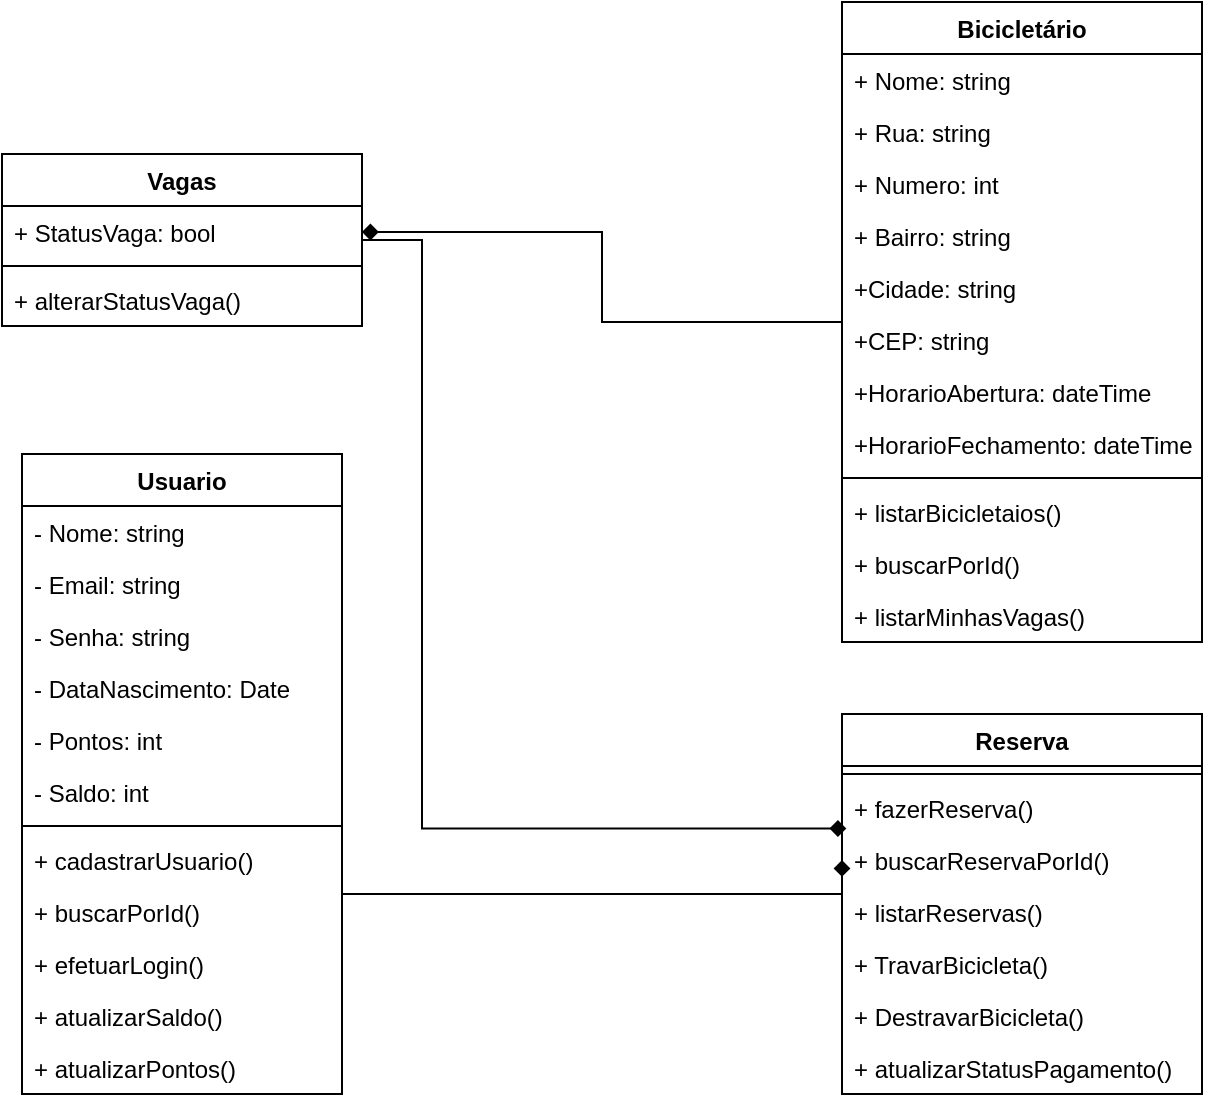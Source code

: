 <mxfile version="17.0.0" type="device"><diagram id="NRAW3q39oXYaArnGuGXo" name="Page-1"><mxGraphModel dx="1038" dy="579" grid="1" gridSize="10" guides="1" tooltips="1" connect="1" arrows="1" fold="1" page="1" pageScale="1" pageWidth="827" pageHeight="1169" math="0" shadow="0"><root><mxCell id="0"/><mxCell id="1" parent="0"/><mxCell id="XCISj527gtgpf2o_L5qQ-57" style="edgeStyle=orthogonalEdgeStyle;rounded=0;orthogonalLoop=1;jettySize=auto;html=1;entryX=0;entryY=0.5;entryDx=0;entryDy=0;endArrow=diamond;endFill=1;" edge="1" parent="1" source="XCISj527gtgpf2o_L5qQ-1" target="XCISj527gtgpf2o_L5qQ-52"><mxGeometry relative="1" as="geometry"><Array as="points"><mxPoint x="470" y="460"/></Array></mxGeometry></mxCell><mxCell id="XCISj527gtgpf2o_L5qQ-1" value="Usuario" style="swimlane;fontStyle=1;align=center;verticalAlign=top;childLayout=stackLayout;horizontal=1;startSize=26;horizontalStack=0;resizeParent=1;resizeParentMax=0;resizeLast=0;collapsible=1;marginBottom=0;" vertex="1" parent="1"><mxGeometry x="60" y="240" width="160" height="320" as="geometry"/></mxCell><mxCell id="XCISj527gtgpf2o_L5qQ-2" value="- Nome: string" style="text;strokeColor=none;fillColor=none;align=left;verticalAlign=top;spacingLeft=4;spacingRight=4;overflow=hidden;rotatable=0;points=[[0,0.5],[1,0.5]];portConstraint=eastwest;" vertex="1" parent="XCISj527gtgpf2o_L5qQ-1"><mxGeometry y="26" width="160" height="26" as="geometry"/></mxCell><mxCell id="XCISj527gtgpf2o_L5qQ-5" value="- Email: string" style="text;strokeColor=none;fillColor=none;align=left;verticalAlign=top;spacingLeft=4;spacingRight=4;overflow=hidden;rotatable=0;points=[[0,0.5],[1,0.5]];portConstraint=eastwest;" vertex="1" parent="XCISj527gtgpf2o_L5qQ-1"><mxGeometry y="52" width="160" height="26" as="geometry"/></mxCell><mxCell id="XCISj527gtgpf2o_L5qQ-6" value="- Senha: string" style="text;strokeColor=none;fillColor=none;align=left;verticalAlign=top;spacingLeft=4;spacingRight=4;overflow=hidden;rotatable=0;points=[[0,0.5],[1,0.5]];portConstraint=eastwest;" vertex="1" parent="XCISj527gtgpf2o_L5qQ-1"><mxGeometry y="78" width="160" height="26" as="geometry"/></mxCell><mxCell id="XCISj527gtgpf2o_L5qQ-7" value="- DataNascimento: Date" style="text;strokeColor=none;fillColor=none;align=left;verticalAlign=top;spacingLeft=4;spacingRight=4;overflow=hidden;rotatable=0;points=[[0,0.5],[1,0.5]];portConstraint=eastwest;" vertex="1" parent="XCISj527gtgpf2o_L5qQ-1"><mxGeometry y="104" width="160" height="26" as="geometry"/></mxCell><mxCell id="XCISj527gtgpf2o_L5qQ-8" value="- Pontos: int" style="text;strokeColor=none;fillColor=none;align=left;verticalAlign=top;spacingLeft=4;spacingRight=4;overflow=hidden;rotatable=0;points=[[0,0.5],[1,0.5]];portConstraint=eastwest;" vertex="1" parent="XCISj527gtgpf2o_L5qQ-1"><mxGeometry y="130" width="160" height="26" as="geometry"/></mxCell><mxCell id="XCISj527gtgpf2o_L5qQ-9" value="- Saldo: int" style="text;strokeColor=none;fillColor=none;align=left;verticalAlign=top;spacingLeft=4;spacingRight=4;overflow=hidden;rotatable=0;points=[[0,0.5],[1,0.5]];portConstraint=eastwest;" vertex="1" parent="XCISj527gtgpf2o_L5qQ-1"><mxGeometry y="156" width="160" height="26" as="geometry"/></mxCell><mxCell id="XCISj527gtgpf2o_L5qQ-3" value="" style="line;strokeWidth=1;fillColor=none;align=left;verticalAlign=middle;spacingTop=-1;spacingLeft=3;spacingRight=3;rotatable=0;labelPosition=right;points=[];portConstraint=eastwest;" vertex="1" parent="XCISj527gtgpf2o_L5qQ-1"><mxGeometry y="182" width="160" height="8" as="geometry"/></mxCell><mxCell id="XCISj527gtgpf2o_L5qQ-4" value="+ cadastrarUsuario()" style="text;strokeColor=none;fillColor=none;align=left;verticalAlign=top;spacingLeft=4;spacingRight=4;overflow=hidden;rotatable=0;points=[[0,0.5],[1,0.5]];portConstraint=eastwest;" vertex="1" parent="XCISj527gtgpf2o_L5qQ-1"><mxGeometry y="190" width="160" height="26" as="geometry"/></mxCell><mxCell id="XCISj527gtgpf2o_L5qQ-10" value="+ buscarPorId()" style="text;strokeColor=none;fillColor=none;align=left;verticalAlign=top;spacingLeft=4;spacingRight=4;overflow=hidden;rotatable=0;points=[[0,0.5],[1,0.5]];portConstraint=eastwest;" vertex="1" parent="XCISj527gtgpf2o_L5qQ-1"><mxGeometry y="216" width="160" height="26" as="geometry"/></mxCell><mxCell id="XCISj527gtgpf2o_L5qQ-11" value="+ efetuarLogin()" style="text;strokeColor=none;fillColor=none;align=left;verticalAlign=top;spacingLeft=4;spacingRight=4;overflow=hidden;rotatable=0;points=[[0,0.5],[1,0.5]];portConstraint=eastwest;" vertex="1" parent="XCISj527gtgpf2o_L5qQ-1"><mxGeometry y="242" width="160" height="26" as="geometry"/></mxCell><mxCell id="XCISj527gtgpf2o_L5qQ-39" value="+ atualizarSaldo()" style="text;strokeColor=none;fillColor=none;align=left;verticalAlign=top;spacingLeft=4;spacingRight=4;overflow=hidden;rotatable=0;points=[[0,0.5],[1,0.5]];portConstraint=eastwest;" vertex="1" parent="XCISj527gtgpf2o_L5qQ-1"><mxGeometry y="268" width="160" height="26" as="geometry"/></mxCell><mxCell id="XCISj527gtgpf2o_L5qQ-60" value="+ atualizarPontos()" style="text;strokeColor=none;fillColor=none;align=left;verticalAlign=top;spacingLeft=4;spacingRight=4;overflow=hidden;rotatable=0;points=[[0,0.5],[1,0.5]];portConstraint=eastwest;" vertex="1" parent="XCISj527gtgpf2o_L5qQ-1"><mxGeometry y="294" width="160" height="26" as="geometry"/></mxCell><mxCell id="XCISj527gtgpf2o_L5qQ-59" style="edgeStyle=orthogonalEdgeStyle;rounded=0;orthogonalLoop=1;jettySize=auto;html=1;entryX=1;entryY=0.5;entryDx=0;entryDy=0;endArrow=diamond;endFill=1;" edge="1" parent="1" source="XCISj527gtgpf2o_L5qQ-12" target="XCISj527gtgpf2o_L5qQ-27"><mxGeometry relative="1" as="geometry"/></mxCell><mxCell id="XCISj527gtgpf2o_L5qQ-12" value="Bicicletário" style="swimlane;fontStyle=1;align=center;verticalAlign=top;childLayout=stackLayout;horizontal=1;startSize=26;horizontalStack=0;resizeParent=1;resizeParentMax=0;resizeLast=0;collapsible=1;marginBottom=0;" vertex="1" parent="1"><mxGeometry x="470" y="14" width="180" height="320" as="geometry"/></mxCell><mxCell id="XCISj527gtgpf2o_L5qQ-13" value="+ Nome: string" style="text;strokeColor=none;fillColor=none;align=left;verticalAlign=top;spacingLeft=4;spacingRight=4;overflow=hidden;rotatable=0;points=[[0,0.5],[1,0.5]];portConstraint=eastwest;" vertex="1" parent="XCISj527gtgpf2o_L5qQ-12"><mxGeometry y="26" width="180" height="26" as="geometry"/></mxCell><mxCell id="XCISj527gtgpf2o_L5qQ-14" value="+ Rua: string" style="text;strokeColor=none;fillColor=none;align=left;verticalAlign=top;spacingLeft=4;spacingRight=4;overflow=hidden;rotatable=0;points=[[0,0.5],[1,0.5]];portConstraint=eastwest;" vertex="1" parent="XCISj527gtgpf2o_L5qQ-12"><mxGeometry y="52" width="180" height="26" as="geometry"/></mxCell><mxCell id="XCISj527gtgpf2o_L5qQ-15" value="+ Numero: int" style="text;strokeColor=none;fillColor=none;align=left;verticalAlign=top;spacingLeft=4;spacingRight=4;overflow=hidden;rotatable=0;points=[[0,0.5],[1,0.5]];portConstraint=eastwest;" vertex="1" parent="XCISj527gtgpf2o_L5qQ-12"><mxGeometry y="78" width="180" height="26" as="geometry"/></mxCell><mxCell id="XCISj527gtgpf2o_L5qQ-16" value="+ Bairro: string" style="text;strokeColor=none;fillColor=none;align=left;verticalAlign=top;spacingLeft=4;spacingRight=4;overflow=hidden;rotatable=0;points=[[0,0.5],[1,0.5]];portConstraint=eastwest;" vertex="1" parent="XCISj527gtgpf2o_L5qQ-12"><mxGeometry y="104" width="180" height="26" as="geometry"/></mxCell><mxCell id="XCISj527gtgpf2o_L5qQ-17" value="+Cidade: string" style="text;strokeColor=none;fillColor=none;align=left;verticalAlign=top;spacingLeft=4;spacingRight=4;overflow=hidden;rotatable=0;points=[[0,0.5],[1,0.5]];portConstraint=eastwest;" vertex="1" parent="XCISj527gtgpf2o_L5qQ-12"><mxGeometry y="130" width="180" height="26" as="geometry"/></mxCell><mxCell id="XCISj527gtgpf2o_L5qQ-18" value="+CEP: string" style="text;strokeColor=none;fillColor=none;align=left;verticalAlign=top;spacingLeft=4;spacingRight=4;overflow=hidden;rotatable=0;points=[[0,0.5],[1,0.5]];portConstraint=eastwest;" vertex="1" parent="XCISj527gtgpf2o_L5qQ-12"><mxGeometry y="156" width="180" height="26" as="geometry"/></mxCell><mxCell id="XCISj527gtgpf2o_L5qQ-23" value="+HorarioAbertura: dateTime" style="text;strokeColor=none;fillColor=none;align=left;verticalAlign=top;spacingLeft=4;spacingRight=4;overflow=hidden;rotatable=0;points=[[0,0.5],[1,0.5]];portConstraint=eastwest;" vertex="1" parent="XCISj527gtgpf2o_L5qQ-12"><mxGeometry y="182" width="180" height="26" as="geometry"/></mxCell><mxCell id="XCISj527gtgpf2o_L5qQ-25" value="+HorarioFechamento: dateTime" style="text;strokeColor=none;fillColor=none;align=left;verticalAlign=top;spacingLeft=4;spacingRight=4;overflow=hidden;rotatable=0;points=[[0,0.5],[1,0.5]];portConstraint=eastwest;" vertex="1" parent="XCISj527gtgpf2o_L5qQ-12"><mxGeometry y="208" width="180" height="26" as="geometry"/></mxCell><mxCell id="XCISj527gtgpf2o_L5qQ-19" value="" style="line;strokeWidth=1;fillColor=none;align=left;verticalAlign=middle;spacingTop=-1;spacingLeft=3;spacingRight=3;rotatable=0;labelPosition=right;points=[];portConstraint=eastwest;" vertex="1" parent="XCISj527gtgpf2o_L5qQ-12"><mxGeometry y="234" width="180" height="8" as="geometry"/></mxCell><mxCell id="XCISj527gtgpf2o_L5qQ-20" value="+ listarBicicletaios()" style="text;strokeColor=none;fillColor=none;align=left;verticalAlign=top;spacingLeft=4;spacingRight=4;overflow=hidden;rotatable=0;points=[[0,0.5],[1,0.5]];portConstraint=eastwest;" vertex="1" parent="XCISj527gtgpf2o_L5qQ-12"><mxGeometry y="242" width="180" height="26" as="geometry"/></mxCell><mxCell id="XCISj527gtgpf2o_L5qQ-21" value="+ buscarPorId()" style="text;strokeColor=none;fillColor=none;align=left;verticalAlign=top;spacingLeft=4;spacingRight=4;overflow=hidden;rotatable=0;points=[[0,0.5],[1,0.5]];portConstraint=eastwest;" vertex="1" parent="XCISj527gtgpf2o_L5qQ-12"><mxGeometry y="268" width="180" height="26" as="geometry"/></mxCell><mxCell id="XCISj527gtgpf2o_L5qQ-22" value="+ listarMinhasVagas()" style="text;strokeColor=none;fillColor=none;align=left;verticalAlign=top;spacingLeft=4;spacingRight=4;overflow=hidden;rotatable=0;points=[[0,0.5],[1,0.5]];portConstraint=eastwest;" vertex="1" parent="XCISj527gtgpf2o_L5qQ-12"><mxGeometry y="294" width="180" height="26" as="geometry"/></mxCell><mxCell id="XCISj527gtgpf2o_L5qQ-58" style="edgeStyle=orthogonalEdgeStyle;rounded=0;orthogonalLoop=1;jettySize=auto;html=1;entryX=0.012;entryY=-0.106;entryDx=0;entryDy=0;entryPerimeter=0;endArrow=diamond;endFill=1;" edge="1" parent="1" source="XCISj527gtgpf2o_L5qQ-26" target="XCISj527gtgpf2o_L5qQ-52"><mxGeometry relative="1" as="geometry"><Array as="points"><mxPoint x="260" y="133"/><mxPoint x="260" y="427"/></Array></mxGeometry></mxCell><mxCell id="XCISj527gtgpf2o_L5qQ-26" value="Vagas" style="swimlane;fontStyle=1;align=center;verticalAlign=top;childLayout=stackLayout;horizontal=1;startSize=26;horizontalStack=0;resizeParent=1;resizeParentMax=0;resizeLast=0;collapsible=1;marginBottom=0;" vertex="1" parent="1"><mxGeometry x="50" y="90" width="180" height="86" as="geometry"/></mxCell><mxCell id="XCISj527gtgpf2o_L5qQ-27" value="+ StatusVaga: bool" style="text;strokeColor=none;fillColor=none;align=left;verticalAlign=top;spacingLeft=4;spacingRight=4;overflow=hidden;rotatable=0;points=[[0,0.5],[1,0.5]];portConstraint=eastwest;" vertex="1" parent="XCISj527gtgpf2o_L5qQ-26"><mxGeometry y="26" width="180" height="26" as="geometry"/></mxCell><mxCell id="XCISj527gtgpf2o_L5qQ-35" value="" style="line;strokeWidth=1;fillColor=none;align=left;verticalAlign=middle;spacingTop=-1;spacingLeft=3;spacingRight=3;rotatable=0;labelPosition=right;points=[];portConstraint=eastwest;" vertex="1" parent="XCISj527gtgpf2o_L5qQ-26"><mxGeometry y="52" width="180" height="8" as="geometry"/></mxCell><mxCell id="XCISj527gtgpf2o_L5qQ-36" value="+ alterarStatusVaga()" style="text;strokeColor=none;fillColor=none;align=left;verticalAlign=top;spacingLeft=4;spacingRight=4;overflow=hidden;rotatable=0;points=[[0,0.5],[1,0.5]];portConstraint=eastwest;" vertex="1" parent="XCISj527gtgpf2o_L5qQ-26"><mxGeometry y="60" width="180" height="26" as="geometry"/></mxCell><mxCell id="XCISj527gtgpf2o_L5qQ-41" value="Reserva" style="swimlane;fontStyle=1;align=center;verticalAlign=top;childLayout=stackLayout;horizontal=1;startSize=26;horizontalStack=0;resizeParent=1;resizeParentMax=0;resizeLast=0;collapsible=1;marginBottom=0;" vertex="1" parent="1"><mxGeometry x="470" y="370" width="180" height="190" as="geometry"/></mxCell><mxCell id="XCISj527gtgpf2o_L5qQ-50" value="" style="line;strokeWidth=1;fillColor=none;align=left;verticalAlign=middle;spacingTop=-1;spacingLeft=3;spacingRight=3;rotatable=0;labelPosition=right;points=[];portConstraint=eastwest;" vertex="1" parent="XCISj527gtgpf2o_L5qQ-41"><mxGeometry y="26" width="180" height="8" as="geometry"/></mxCell><mxCell id="XCISj527gtgpf2o_L5qQ-51" value="+ fazerReserva()" style="text;strokeColor=none;fillColor=none;align=left;verticalAlign=top;spacingLeft=4;spacingRight=4;overflow=hidden;rotatable=0;points=[[0,0.5],[1,0.5]];portConstraint=eastwest;" vertex="1" parent="XCISj527gtgpf2o_L5qQ-41"><mxGeometry y="34" width="180" height="26" as="geometry"/></mxCell><mxCell id="XCISj527gtgpf2o_L5qQ-52" value="+ buscarReservaPorId()" style="text;strokeColor=none;fillColor=none;align=left;verticalAlign=top;spacingLeft=4;spacingRight=4;overflow=hidden;rotatable=0;points=[[0,0.5],[1,0.5]];portConstraint=eastwest;" vertex="1" parent="XCISj527gtgpf2o_L5qQ-41"><mxGeometry y="60" width="180" height="26" as="geometry"/></mxCell><mxCell id="XCISj527gtgpf2o_L5qQ-53" value="+ listarReservas()" style="text;strokeColor=none;fillColor=none;align=left;verticalAlign=top;spacingLeft=4;spacingRight=4;overflow=hidden;rotatable=0;points=[[0,0.5],[1,0.5]];portConstraint=eastwest;" vertex="1" parent="XCISj527gtgpf2o_L5qQ-41"><mxGeometry y="86" width="180" height="26" as="geometry"/></mxCell><mxCell id="XCISj527gtgpf2o_L5qQ-54" value="+ TravarBicicleta()" style="text;strokeColor=none;fillColor=none;align=left;verticalAlign=top;spacingLeft=4;spacingRight=4;overflow=hidden;rotatable=0;points=[[0,0.5],[1,0.5]];portConstraint=eastwest;" vertex="1" parent="XCISj527gtgpf2o_L5qQ-41"><mxGeometry y="112" width="180" height="26" as="geometry"/></mxCell><mxCell id="XCISj527gtgpf2o_L5qQ-56" value="+ DestravarBicicleta()" style="text;strokeColor=none;fillColor=none;align=left;verticalAlign=top;spacingLeft=4;spacingRight=4;overflow=hidden;rotatable=0;points=[[0,0.5],[1,0.5]];portConstraint=eastwest;" vertex="1" parent="XCISj527gtgpf2o_L5qQ-41"><mxGeometry y="138" width="180" height="26" as="geometry"/></mxCell><mxCell id="XCISj527gtgpf2o_L5qQ-61" value="+ atualizarStatusPagamento()" style="text;strokeColor=none;fillColor=none;align=left;verticalAlign=top;spacingLeft=4;spacingRight=4;overflow=hidden;rotatable=0;points=[[0,0.5],[1,0.5]];portConstraint=eastwest;" vertex="1" parent="XCISj527gtgpf2o_L5qQ-41"><mxGeometry y="164" width="180" height="26" as="geometry"/></mxCell></root></mxGraphModel></diagram></mxfile>